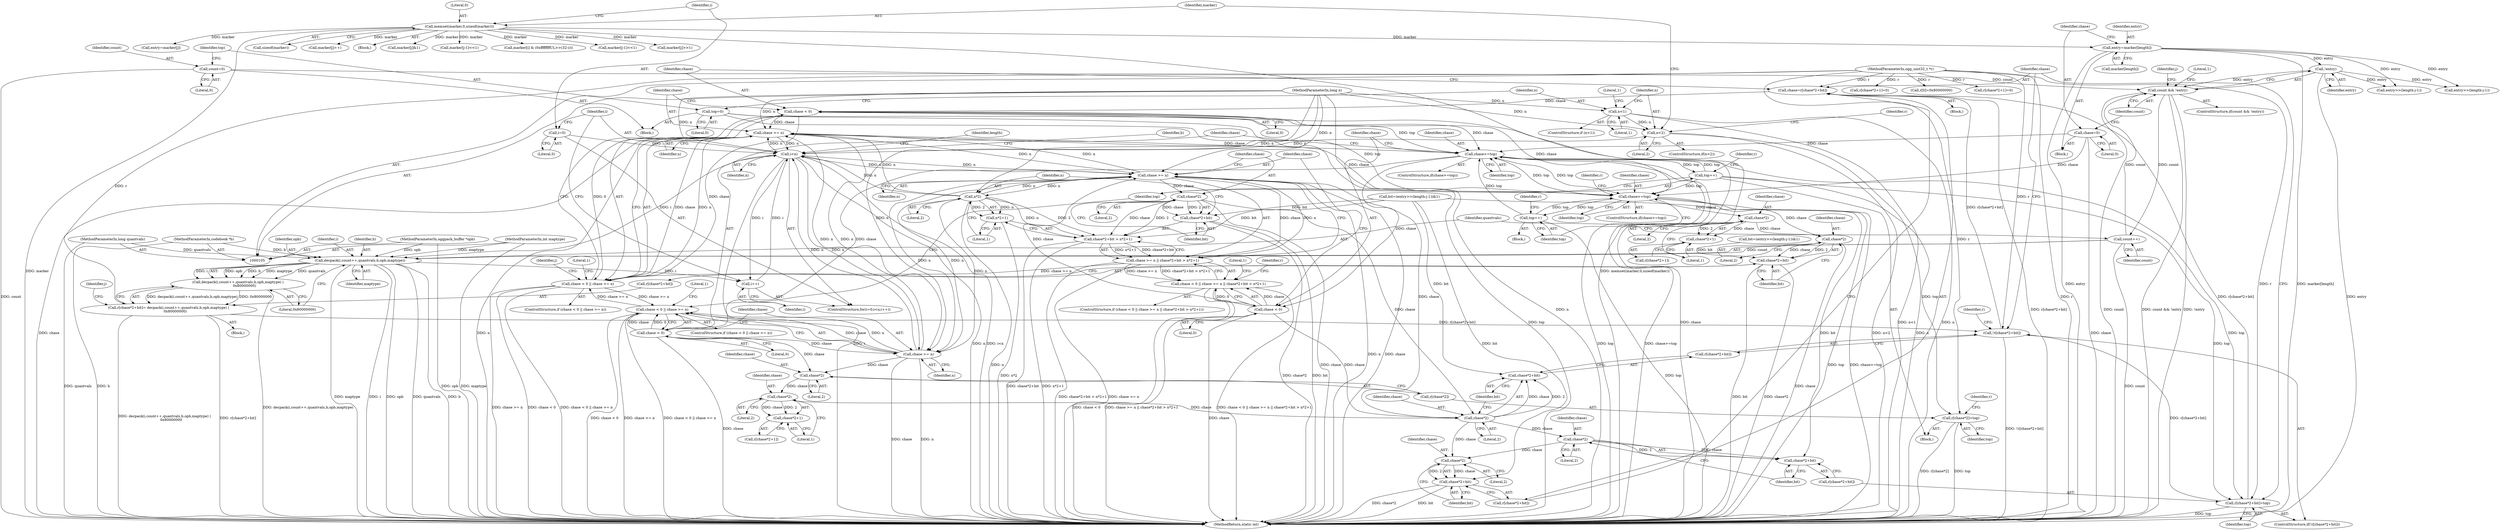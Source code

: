 digraph "0_Android_eeb4e45d5683f88488c083ecf142dc89bc3f0b47_0@array" {
"1000296" [label="(Call,chase=r[chase*2+bit])"];
"1000279" [label="(Call,!r[chase*2+bit])"];
"1000344" [label="(Call,r[chase*2+bit]= decpack(i,count++,quantvals,b,opb,maptype) |\n            0x80000000)"];
"1000352" [label="(Call,decpack(i,count++,quantvals,b,opb,maptype) |\n            0x80000000)"];
"1000353" [label="(Call,decpack(i,count++,quantvals,b,opb,maptype))"];
"1000152" [label="(Call,i<n)"];
"1000149" [label="(Call,i=0)"];
"1000155" [label="(Call,i++)"];
"1000310" [label="(Call,chase >= n)"];
"1000307" [label="(Call,chase < 0)"];
"1000296" [label="(Call,chase=r[chase*2+bit])"];
"1000287" [label="(Call,r[chase*2+bit]=top)"];
"1000223" [label="(Call,chase>=top)"];
"1000187" [label="(Call,chase=0)"];
"1000333" [label="(Call,top++)"];
"1000329" [label="(Call,chase>=top)"];
"1000121" [label="(Call,top=0)"];
"1000237" [label="(Call,top++)"];
"1000108" [label="(MethodParameterIn,ogg_uint32_t *r)"];
"1000262" [label="(Call,chase >= n)"];
"1000258" [label="(Call,chase < 0)"];
"1000272" [label="(Call,n*2)"];
"1000107" [label="(MethodParameterIn,long n)"];
"1000232" [label="(Call,chase >= n)"];
"1000229" [label="(Call,chase < 0)"];
"1000132" [label="(Call,n<2)"];
"1000126" [label="(Call,n<1)"];
"1000355" [label="(Call,count++)"];
"1000191" [label="(Call,count && !entry)"];
"1000117" [label="(Call,count=0)"];
"1000193" [label="(Call,!entry)"];
"1000181" [label="(Call,entry=marker[length])"];
"1000143" [label="(Call,memset(marker,0,sizeof(marker)))"];
"1000109" [label="(MethodParameterIn,long quantvals)"];
"1000110" [label="(MethodParameterIn,codebook *b)"];
"1000111" [label="(MethodParameterIn,oggpack_buffer *opb)"];
"1000112" [label="(MethodParameterIn,int maptype)"];
"1000228" [label="(Call,chase < 0 || chase >= n)"];
"1000306" [label="(Call,chase < 0 || chase >= n)"];
"1000261" [label="(Call,chase >= n || chase*2+bit > n*2+1)"];
"1000257" [label="(Call,chase < 0 || chase >= n || chase*2+bit > n*2+1)"];
"1000267" [label="(Call,chase*2)"];
"1000265" [label="(Call,chase*2+bit > n*2+1)"];
"1000266" [label="(Call,chase*2+bit)"];
"1000283" [label="(Call,chase*2)"];
"1000282" [label="(Call,chase*2+bit)"];
"1000291" [label="(Call,chase*2)"];
"1000290" [label="(Call,chase*2+bit)"];
"1000301" [label="(Call,chase*2)"];
"1000300" [label="(Call,chase*2+bit)"];
"1000271" [label="(Call,n*2+1)"];
"1000339" [label="(Call,chase*2)"];
"1000338" [label="(Call,chase*2+1)"];
"1000348" [label="(Call,chase*2)"];
"1000347" [label="(Call,chase*2+bit)"];
"1000242" [label="(Call,chase*2)"];
"1000250" [label="(Call,chase*2)"];
"1000249" [label="(Call,chase*2+1)"];
"1000239" [label="(Call,r[chase*2]=top)"];
"1000166" [label="(Block,)"];
"1000293" [label="(Literal,2)"];
"1000272" [label="(Call,n*2)"];
"1000121" [label="(Call,top=0)"];
"1000248" [label="(Identifier,r)"];
"1000242" [label="(Call,chase*2)"];
"1000130" [label="(Literal,1)"];
"1000246" [label="(Call,r[chase*2+1]=0)"];
"1000214" [label="(Call,entry>>(length-j-1))"];
"1000383" [label="(Call,marker[j-1]<<1)"];
"1000112" [label="(MethodParameterIn,int maptype)"];
"1000107" [label="(MethodParameterIn,long n)"];
"1000127" [label="(Identifier,n)"];
"1000263" [label="(Identifier,chase)"];
"1000450" [label="(Call,marker[i] & (0xffffffffUL>>(32-i)))"];
"1000304" [label="(Identifier,bit)"];
"1000262" [label="(Call,chase >= n)"];
"1000113" [label="(Block,)"];
"1000126" [label="(Call,n<1)"];
"1000356" [label="(Identifier,count)"];
"1000189" [label="(Literal,0)"];
"1000192" [label="(Identifier,count)"];
"1000424" [label="(Call,marker[j-1]<<1)"];
"1000290" [label="(Call,chase*2+bit)"];
"1000408" [label="(Call,marker[j]>>1)"];
"1000194" [label="(Identifier,entry)"];
"1000331" [label="(Identifier,top)"];
"1000277" [label="(Literal,1)"];
"1000311" [label="(Identifier,chase)"];
"1000118" [label="(Identifier,count)"];
"1000351" [label="(Identifier,bit)"];
"1000238" [label="(Identifier,top)"];
"1000209" [label="(Block,)"];
"1000296" [label="(Call,chase=r[chase*2+bit])"];
"1000132" [label="(Call,n<2)"];
"1000252" [label="(Literal,2)"];
"1000364" [label="(Identifier,j)"];
"1000415" [label="(Call,entry=marker[j])"];
"1000307" [label="(Call,chase < 0)"];
"1000353" [label="(Call,decpack(i,count++,quantvals,b,opb,maptype))"];
"1000260" [label="(Literal,0)"];
"1000234" [label="(Identifier,n)"];
"1000134" [label="(Literal,2)"];
"1000308" [label="(Identifier,chase)"];
"1000226" [label="(Block,)"];
"1000123" [label="(Literal,0)"];
"1000191" [label="(Call,count && !entry)"];
"1000268" [label="(Identifier,chase)"];
"1000197" [label="(Literal,1)"];
"1000320" [label="(Call,entry>>(length-j-1))"];
"1000284" [label="(Identifier,chase)"];
"1000187" [label="(Call,chase=0)"];
"1000315" [label="(Block,)"];
"1000346" [label="(Identifier,r)"];
"1000146" [label="(Call,sizeof(marker))"];
"1000294" [label="(Identifier,bit)"];
"1000464" [label="(MethodReturn,static int)"];
"1000291" [label="(Call,chase*2)"];
"1000251" [label="(Identifier,chase)"];
"1000287" [label="(Call,r[chase*2+bit]=top)"];
"1000259" [label="(Identifier,chase)"];
"1000208" [label="(Identifier,j)"];
"1000244" [label="(Literal,2)"];
"1000111" [label="(MethodParameterIn,oggpack_buffer *opb)"];
"1000249" [label="(Call,chase*2+1)"];
"1000330" [label="(Identifier,chase)"];
"1000148" [label="(ControlStructure,for(i=0;i<n;i++))"];
"1000237" [label="(Call,top++)"];
"1000261" [label="(Call,chase >= n || chase*2+bit > n*2+1)"];
"1000155" [label="(Call,i++)"];
"1000240" [label="(Call,r[chase*2])"];
"1000279" [label="(Call,!r[chase*2+bit])"];
"1000241" [label="(Identifier,r)"];
"1000349" [label="(Identifier,chase)"];
"1000332" [label="(Block,)"];
"1000282" [label="(Call,chase*2+bit)"];
"1000348" [label="(Call,chase*2)"];
"1000182" [label="(Identifier,entry)"];
"1000183" [label="(Call,marker[length])"];
"1000361" [label="(Literal,0x80000000)"];
"1000200" [label="(Identifier,j)"];
"1000264" [label="(Identifier,n)"];
"1000257" [label="(Call,chase < 0 || chase >= n || chase*2+bit > n*2+1)"];
"1000336" [label="(Call,r[chase*2+1])"];
"1000256" [label="(ControlStructure,if (chase < 0 || chase >= n || chase*2+bit > n*2+1))"];
"1000245" [label="(Identifier,top)"];
"1000143" [label="(Call,memset(marker,0,sizeof(marker)))"];
"1000136" [label="(Call,r[0]=0x80000000)"];
"1000224" [label="(Identifier,chase)"];
"1000131" [label="(ControlStructure,if(n<2))"];
"1000292" [label="(Identifier,chase)"];
"1000295" [label="(Identifier,top)"];
"1000352" [label="(Call,decpack(i,count++,quantvals,b,opb,maptype) |\n            0x80000000)"];
"1000340" [label="(Identifier,chase)"];
"1000302" [label="(Identifier,chase)"];
"1000297" [label="(Identifier,chase)"];
"1000156" [label="(Identifier,i)"];
"1000391" [label="(Call,marker[j]++)"];
"1000300" [label="(Call,chase*2+bit)"];
"1000359" [label="(Identifier,opb)"];
"1000110" [label="(MethodParameterIn,codebook *b)"];
"1000154" [label="(Identifier,n)"];
"1000149" [label="(Call,i=0)"];
"1000239" [label="(Call,r[chase*2]=top)"];
"1000354" [label="(Identifier,i)"];
"1000278" [label="(ControlStructure,if(!r[chase*2+bit]))"];
"1000142" [label="(Block,)"];
"1000335" [label="(Call,r[chase*2+1]=0)"];
"1000309" [label="(Literal,0)"];
"1000181" [label="(Call,entry=marker[length])"];
"1000329" [label="(Call,chase>=top)"];
"1000190" [label="(ControlStructure,if(count && !entry))"];
"1000305" [label="(ControlStructure,if (chase < 0 || chase >= n))"];
"1000258" [label="(Call,chase < 0)"];
"1000266" [label="(Call,chase*2+bit)"];
"1000301" [label="(Call,chase*2)"];
"1000153" [label="(Identifier,i)"];
"1000150" [label="(Identifier,i)"];
"1000151" [label="(Literal,0)"];
"1000108" [label="(MethodParameterIn,ogg_uint32_t *r)"];
"1000228" [label="(Call,chase < 0 || chase >= n)"];
"1000270" [label="(Identifier,bit)"];
"1000271" [label="(Call,n*2+1)"];
"1000227" [label="(ControlStructure,if (chase < 0 || chase >= n))"];
"1000342" [label="(Literal,1)"];
"1000160" [label="(Identifier,length)"];
"1000288" [label="(Call,r[chase*2+bit])"];
"1000243" [label="(Identifier,chase)"];
"1000436" [label="(Identifier,b)"];
"1000341" [label="(Literal,2)"];
"1000119" [label="(Literal,0)"];
"1000273" [label="(Identifier,n)"];
"1000338" [label="(Call,chase*2+1)"];
"1000275" [label="(Literal,1)"];
"1000231" [label="(Literal,0)"];
"1000236" [label="(Literal,1)"];
"1000344" [label="(Call,r[chase*2+bit]= decpack(i,count++,quantvals,b,opb,maptype) |\n            0x80000000)"];
"1000223" [label="(Call,chase>=top)"];
"1000109" [label="(MethodParameterIn,long quantvals)"];
"1000225" [label="(Identifier,top)"];
"1000317" [label="(Call,bit=(entry>>(length-j-1))&1)"];
"1000357" [label="(Identifier,quantvals)"];
"1000355" [label="(Call,count++)"];
"1000312" [label="(Identifier,n)"];
"1000193" [label="(Call,!entry)"];
"1000188" [label="(Identifier,chase)"];
"1000145" [label="(Literal,0)"];
"1000222" [label="(ControlStructure,if(chase>=top))"];
"1000117" [label="(Call,count=0)"];
"1000360" [label="(Identifier,maptype)"];
"1000280" [label="(Call,r[chase*2+bit])"];
"1000306" [label="(Call,chase < 0 || chase >= n)"];
"1000211" [label="(Call,bit=(entry>>(length-j-1))&1)"];
"1000125" [label="(ControlStructure,if (n<1))"];
"1000347" [label="(Call,chase*2+bit)"];
"1000122" [label="(Identifier,top)"];
"1000144" [label="(Identifier,marker)"];
"1000373" [label="(Call,marker[j]&1)"];
"1000233" [label="(Identifier,chase)"];
"1000289" [label="(Identifier,r)"];
"1000230" [label="(Identifier,chase)"];
"1000229" [label="(Call,chase < 0)"];
"1000232" [label="(Call,chase >= n)"];
"1000285" [label="(Literal,2)"];
"1000267" [label="(Call,chase*2)"];
"1000128" [label="(Literal,1)"];
"1000253" [label="(Literal,1)"];
"1000303" [label="(Literal,2)"];
"1000310" [label="(Call,chase >= n)"];
"1000334" [label="(Identifier,top)"];
"1000283" [label="(Call,chase*2)"];
"1000333" [label="(Call,top++)"];
"1000314" [label="(Literal,1)"];
"1000269" [label="(Literal,2)"];
"1000350" [label="(Literal,2)"];
"1000274" [label="(Literal,2)"];
"1000133" [label="(Identifier,n)"];
"1000358" [label="(Identifier,b)"];
"1000298" [label="(Call,r[chase*2+bit])"];
"1000281" [label="(Identifier,r)"];
"1000250" [label="(Call,chase*2)"];
"1000247" [label="(Call,r[chase*2+1])"];
"1000339" [label="(Call,chase*2)"];
"1000152" [label="(Call,i<n)"];
"1000286" [label="(Identifier,bit)"];
"1000328" [label="(ControlStructure,if(chase>=top))"];
"1000265" [label="(Call,chase*2+bit > n*2+1)"];
"1000138" [label="(Identifier,r)"];
"1000337" [label="(Identifier,r)"];
"1000345" [label="(Call,r[chase*2+bit])"];
"1000296" -> "1000209"  [label="AST: "];
"1000296" -> "1000298"  [label="CFG: "];
"1000297" -> "1000296"  [label="AST: "];
"1000298" -> "1000296"  [label="AST: "];
"1000308" -> "1000296"  [label="CFG: "];
"1000296" -> "1000464"  [label="DDG: r[chase*2+bit]"];
"1000279" -> "1000296"  [label="DDG: r[chase*2+bit]"];
"1000287" -> "1000296"  [label="DDG: r[chase*2+bit]"];
"1000108" -> "1000296"  [label="DDG: r"];
"1000296" -> "1000307"  [label="DDG: chase"];
"1000279" -> "1000278"  [label="AST: "];
"1000279" -> "1000280"  [label="CFG: "];
"1000280" -> "1000279"  [label="AST: "];
"1000289" -> "1000279"  [label="CFG: "];
"1000297" -> "1000279"  [label="CFG: "];
"1000279" -> "1000464"  [label="DDG: !r[chase*2+bit]"];
"1000344" -> "1000279"  [label="DDG: r[chase*2+bit]"];
"1000108" -> "1000279"  [label="DDG: r"];
"1000287" -> "1000279"  [label="DDG: r[chase*2+bit]"];
"1000344" -> "1000315"  [label="AST: "];
"1000344" -> "1000352"  [label="CFG: "];
"1000345" -> "1000344"  [label="AST: "];
"1000352" -> "1000344"  [label="AST: "];
"1000364" -> "1000344"  [label="CFG: "];
"1000344" -> "1000464"  [label="DDG: decpack(i,count++,quantvals,b,opb,maptype) |\n            0x80000000"];
"1000344" -> "1000464"  [label="DDG: r[chase*2+bit]"];
"1000352" -> "1000344"  [label="DDG: decpack(i,count++,quantvals,b,opb,maptype)"];
"1000352" -> "1000344"  [label="DDG: 0x80000000"];
"1000108" -> "1000344"  [label="DDG: r"];
"1000352" -> "1000361"  [label="CFG: "];
"1000353" -> "1000352"  [label="AST: "];
"1000361" -> "1000352"  [label="AST: "];
"1000352" -> "1000464"  [label="DDG: decpack(i,count++,quantvals,b,opb,maptype)"];
"1000353" -> "1000352"  [label="DDG: opb"];
"1000353" -> "1000352"  [label="DDG: b"];
"1000353" -> "1000352"  [label="DDG: maptype"];
"1000353" -> "1000352"  [label="DDG: quantvals"];
"1000353" -> "1000352"  [label="DDG: i"];
"1000353" -> "1000360"  [label="CFG: "];
"1000354" -> "1000353"  [label="AST: "];
"1000355" -> "1000353"  [label="AST: "];
"1000357" -> "1000353"  [label="AST: "];
"1000358" -> "1000353"  [label="AST: "];
"1000359" -> "1000353"  [label="AST: "];
"1000360" -> "1000353"  [label="AST: "];
"1000361" -> "1000353"  [label="CFG: "];
"1000353" -> "1000464"  [label="DDG: quantvals"];
"1000353" -> "1000464"  [label="DDG: b"];
"1000353" -> "1000464"  [label="DDG: maptype"];
"1000353" -> "1000464"  [label="DDG: i"];
"1000353" -> "1000464"  [label="DDG: opb"];
"1000353" -> "1000155"  [label="DDG: i"];
"1000152" -> "1000353"  [label="DDG: i"];
"1000355" -> "1000353"  [label="DDG: count"];
"1000109" -> "1000353"  [label="DDG: quantvals"];
"1000110" -> "1000353"  [label="DDG: b"];
"1000111" -> "1000353"  [label="DDG: opb"];
"1000112" -> "1000353"  [label="DDG: maptype"];
"1000152" -> "1000148"  [label="AST: "];
"1000152" -> "1000154"  [label="CFG: "];
"1000153" -> "1000152"  [label="AST: "];
"1000154" -> "1000152"  [label="AST: "];
"1000160" -> "1000152"  [label="CFG: "];
"1000436" -> "1000152"  [label="CFG: "];
"1000152" -> "1000464"  [label="DDG: i<n"];
"1000152" -> "1000464"  [label="DDG: i"];
"1000152" -> "1000464"  [label="DDG: n"];
"1000149" -> "1000152"  [label="DDG: i"];
"1000155" -> "1000152"  [label="DDG: i"];
"1000310" -> "1000152"  [label="DDG: n"];
"1000262" -> "1000152"  [label="DDG: n"];
"1000132" -> "1000152"  [label="DDG: n"];
"1000272" -> "1000152"  [label="DDG: n"];
"1000232" -> "1000152"  [label="DDG: n"];
"1000107" -> "1000152"  [label="DDG: n"];
"1000152" -> "1000155"  [label="DDG: i"];
"1000152" -> "1000232"  [label="DDG: n"];
"1000152" -> "1000262"  [label="DDG: n"];
"1000152" -> "1000310"  [label="DDG: n"];
"1000149" -> "1000148"  [label="AST: "];
"1000149" -> "1000151"  [label="CFG: "];
"1000150" -> "1000149"  [label="AST: "];
"1000151" -> "1000149"  [label="AST: "];
"1000153" -> "1000149"  [label="CFG: "];
"1000155" -> "1000148"  [label="AST: "];
"1000155" -> "1000156"  [label="CFG: "];
"1000156" -> "1000155"  [label="AST: "];
"1000153" -> "1000155"  [label="CFG: "];
"1000310" -> "1000306"  [label="AST: "];
"1000310" -> "1000312"  [label="CFG: "];
"1000311" -> "1000310"  [label="AST: "];
"1000312" -> "1000310"  [label="AST: "];
"1000306" -> "1000310"  [label="CFG: "];
"1000310" -> "1000464"  [label="DDG: n"];
"1000310" -> "1000464"  [label="DDG: chase"];
"1000310" -> "1000223"  [label="DDG: chase"];
"1000310" -> "1000232"  [label="DDG: n"];
"1000310" -> "1000262"  [label="DDG: n"];
"1000310" -> "1000306"  [label="DDG: chase"];
"1000310" -> "1000306"  [label="DDG: n"];
"1000307" -> "1000310"  [label="DDG: chase"];
"1000262" -> "1000310"  [label="DDG: n"];
"1000272" -> "1000310"  [label="DDG: n"];
"1000232" -> "1000310"  [label="DDG: n"];
"1000107" -> "1000310"  [label="DDG: n"];
"1000310" -> "1000329"  [label="DDG: chase"];
"1000307" -> "1000306"  [label="AST: "];
"1000307" -> "1000309"  [label="CFG: "];
"1000308" -> "1000307"  [label="AST: "];
"1000309" -> "1000307"  [label="AST: "];
"1000311" -> "1000307"  [label="CFG: "];
"1000306" -> "1000307"  [label="CFG: "];
"1000307" -> "1000464"  [label="DDG: chase"];
"1000307" -> "1000223"  [label="DDG: chase"];
"1000307" -> "1000306"  [label="DDG: chase"];
"1000307" -> "1000306"  [label="DDG: 0"];
"1000307" -> "1000329"  [label="DDG: chase"];
"1000287" -> "1000278"  [label="AST: "];
"1000287" -> "1000295"  [label="CFG: "];
"1000288" -> "1000287"  [label="AST: "];
"1000295" -> "1000287"  [label="AST: "];
"1000297" -> "1000287"  [label="CFG: "];
"1000287" -> "1000464"  [label="DDG: top"];
"1000223" -> "1000287"  [label="DDG: top"];
"1000237" -> "1000287"  [label="DDG: top"];
"1000108" -> "1000287"  [label="DDG: r"];
"1000223" -> "1000222"  [label="AST: "];
"1000223" -> "1000225"  [label="CFG: "];
"1000224" -> "1000223"  [label="AST: "];
"1000225" -> "1000223"  [label="AST: "];
"1000230" -> "1000223"  [label="CFG: "];
"1000259" -> "1000223"  [label="CFG: "];
"1000223" -> "1000464"  [label="DDG: top"];
"1000223" -> "1000464"  [label="DDG: chase>=top"];
"1000187" -> "1000223"  [label="DDG: chase"];
"1000333" -> "1000223"  [label="DDG: top"];
"1000121" -> "1000223"  [label="DDG: top"];
"1000329" -> "1000223"  [label="DDG: top"];
"1000237" -> "1000223"  [label="DDG: top"];
"1000223" -> "1000229"  [label="DDG: chase"];
"1000223" -> "1000237"  [label="DDG: top"];
"1000223" -> "1000258"  [label="DDG: chase"];
"1000223" -> "1000329"  [label="DDG: top"];
"1000187" -> "1000166"  [label="AST: "];
"1000187" -> "1000189"  [label="CFG: "];
"1000188" -> "1000187"  [label="AST: "];
"1000189" -> "1000187"  [label="AST: "];
"1000192" -> "1000187"  [label="CFG: "];
"1000187" -> "1000464"  [label="DDG: chase"];
"1000187" -> "1000329"  [label="DDG: chase"];
"1000333" -> "1000332"  [label="AST: "];
"1000333" -> "1000334"  [label="CFG: "];
"1000334" -> "1000333"  [label="AST: "];
"1000337" -> "1000333"  [label="CFG: "];
"1000333" -> "1000464"  [label="DDG: top"];
"1000333" -> "1000329"  [label="DDG: top"];
"1000329" -> "1000333"  [label="DDG: top"];
"1000329" -> "1000328"  [label="AST: "];
"1000329" -> "1000331"  [label="CFG: "];
"1000330" -> "1000329"  [label="AST: "];
"1000331" -> "1000329"  [label="AST: "];
"1000334" -> "1000329"  [label="CFG: "];
"1000346" -> "1000329"  [label="CFG: "];
"1000329" -> "1000464"  [label="DDG: top"];
"1000329" -> "1000464"  [label="DDG: chase>=top"];
"1000121" -> "1000329"  [label="DDG: top"];
"1000237" -> "1000329"  [label="DDG: top"];
"1000329" -> "1000339"  [label="DDG: chase"];
"1000329" -> "1000348"  [label="DDG: chase"];
"1000121" -> "1000113"  [label="AST: "];
"1000121" -> "1000123"  [label="CFG: "];
"1000122" -> "1000121"  [label="AST: "];
"1000123" -> "1000121"  [label="AST: "];
"1000127" -> "1000121"  [label="CFG: "];
"1000121" -> "1000464"  [label="DDG: top"];
"1000237" -> "1000226"  [label="AST: "];
"1000237" -> "1000238"  [label="CFG: "];
"1000238" -> "1000237"  [label="AST: "];
"1000241" -> "1000237"  [label="CFG: "];
"1000237" -> "1000239"  [label="DDG: top"];
"1000108" -> "1000105"  [label="AST: "];
"1000108" -> "1000464"  [label="DDG: r"];
"1000108" -> "1000136"  [label="DDG: r"];
"1000108" -> "1000239"  [label="DDG: r"];
"1000108" -> "1000246"  [label="DDG: r"];
"1000108" -> "1000335"  [label="DDG: r"];
"1000262" -> "1000261"  [label="AST: "];
"1000262" -> "1000264"  [label="CFG: "];
"1000263" -> "1000262"  [label="AST: "];
"1000264" -> "1000262"  [label="AST: "];
"1000268" -> "1000262"  [label="CFG: "];
"1000261" -> "1000262"  [label="CFG: "];
"1000262" -> "1000464"  [label="DDG: n"];
"1000262" -> "1000464"  [label="DDG: chase"];
"1000262" -> "1000232"  [label="DDG: n"];
"1000262" -> "1000261"  [label="DDG: chase"];
"1000262" -> "1000261"  [label="DDG: n"];
"1000258" -> "1000262"  [label="DDG: chase"];
"1000272" -> "1000262"  [label="DDG: n"];
"1000232" -> "1000262"  [label="DDG: n"];
"1000107" -> "1000262"  [label="DDG: n"];
"1000262" -> "1000267"  [label="DDG: chase"];
"1000262" -> "1000272"  [label="DDG: n"];
"1000262" -> "1000283"  [label="DDG: chase"];
"1000258" -> "1000257"  [label="AST: "];
"1000258" -> "1000260"  [label="CFG: "];
"1000259" -> "1000258"  [label="AST: "];
"1000260" -> "1000258"  [label="AST: "];
"1000263" -> "1000258"  [label="CFG: "];
"1000257" -> "1000258"  [label="CFG: "];
"1000258" -> "1000464"  [label="DDG: chase"];
"1000258" -> "1000257"  [label="DDG: chase"];
"1000258" -> "1000257"  [label="DDG: 0"];
"1000258" -> "1000283"  [label="DDG: chase"];
"1000272" -> "1000271"  [label="AST: "];
"1000272" -> "1000274"  [label="CFG: "];
"1000273" -> "1000272"  [label="AST: "];
"1000274" -> "1000272"  [label="AST: "];
"1000275" -> "1000272"  [label="CFG: "];
"1000272" -> "1000464"  [label="DDG: n"];
"1000272" -> "1000232"  [label="DDG: n"];
"1000272" -> "1000265"  [label="DDG: n"];
"1000272" -> "1000265"  [label="DDG: 2"];
"1000272" -> "1000271"  [label="DDG: n"];
"1000272" -> "1000271"  [label="DDG: 2"];
"1000107" -> "1000272"  [label="DDG: n"];
"1000107" -> "1000105"  [label="AST: "];
"1000107" -> "1000464"  [label="DDG: n"];
"1000107" -> "1000126"  [label="DDG: n"];
"1000107" -> "1000132"  [label="DDG: n"];
"1000107" -> "1000232"  [label="DDG: n"];
"1000232" -> "1000228"  [label="AST: "];
"1000232" -> "1000234"  [label="CFG: "];
"1000233" -> "1000232"  [label="AST: "];
"1000234" -> "1000232"  [label="AST: "];
"1000228" -> "1000232"  [label="CFG: "];
"1000232" -> "1000464"  [label="DDG: chase"];
"1000232" -> "1000464"  [label="DDG: n"];
"1000232" -> "1000228"  [label="DDG: chase"];
"1000232" -> "1000228"  [label="DDG: n"];
"1000229" -> "1000232"  [label="DDG: chase"];
"1000232" -> "1000242"  [label="DDG: chase"];
"1000229" -> "1000228"  [label="AST: "];
"1000229" -> "1000231"  [label="CFG: "];
"1000230" -> "1000229"  [label="AST: "];
"1000231" -> "1000229"  [label="AST: "];
"1000233" -> "1000229"  [label="CFG: "];
"1000228" -> "1000229"  [label="CFG: "];
"1000229" -> "1000464"  [label="DDG: chase"];
"1000229" -> "1000228"  [label="DDG: chase"];
"1000229" -> "1000228"  [label="DDG: 0"];
"1000229" -> "1000242"  [label="DDG: chase"];
"1000132" -> "1000131"  [label="AST: "];
"1000132" -> "1000134"  [label="CFG: "];
"1000133" -> "1000132"  [label="AST: "];
"1000134" -> "1000132"  [label="AST: "];
"1000138" -> "1000132"  [label="CFG: "];
"1000144" -> "1000132"  [label="CFG: "];
"1000132" -> "1000464"  [label="DDG: n<2"];
"1000132" -> "1000464"  [label="DDG: n"];
"1000126" -> "1000132"  [label="DDG: n"];
"1000126" -> "1000125"  [label="AST: "];
"1000126" -> "1000128"  [label="CFG: "];
"1000127" -> "1000126"  [label="AST: "];
"1000128" -> "1000126"  [label="AST: "];
"1000130" -> "1000126"  [label="CFG: "];
"1000133" -> "1000126"  [label="CFG: "];
"1000126" -> "1000464"  [label="DDG: n<1"];
"1000126" -> "1000464"  [label="DDG: n"];
"1000355" -> "1000356"  [label="CFG: "];
"1000356" -> "1000355"  [label="AST: "];
"1000357" -> "1000355"  [label="CFG: "];
"1000355" -> "1000464"  [label="DDG: count"];
"1000355" -> "1000191"  [label="DDG: count"];
"1000191" -> "1000355"  [label="DDG: count"];
"1000191" -> "1000190"  [label="AST: "];
"1000191" -> "1000192"  [label="CFG: "];
"1000191" -> "1000193"  [label="CFG: "];
"1000192" -> "1000191"  [label="AST: "];
"1000193" -> "1000191"  [label="AST: "];
"1000197" -> "1000191"  [label="CFG: "];
"1000200" -> "1000191"  [label="CFG: "];
"1000191" -> "1000464"  [label="DDG: count && !entry"];
"1000191" -> "1000464"  [label="DDG: !entry"];
"1000191" -> "1000464"  [label="DDG: count"];
"1000117" -> "1000191"  [label="DDG: count"];
"1000193" -> "1000191"  [label="DDG: entry"];
"1000117" -> "1000113"  [label="AST: "];
"1000117" -> "1000119"  [label="CFG: "];
"1000118" -> "1000117"  [label="AST: "];
"1000119" -> "1000117"  [label="AST: "];
"1000122" -> "1000117"  [label="CFG: "];
"1000117" -> "1000464"  [label="DDG: count"];
"1000193" -> "1000194"  [label="CFG: "];
"1000194" -> "1000193"  [label="AST: "];
"1000193" -> "1000464"  [label="DDG: entry"];
"1000181" -> "1000193"  [label="DDG: entry"];
"1000193" -> "1000214"  [label="DDG: entry"];
"1000193" -> "1000320"  [label="DDG: entry"];
"1000181" -> "1000166"  [label="AST: "];
"1000181" -> "1000183"  [label="CFG: "];
"1000182" -> "1000181"  [label="AST: "];
"1000183" -> "1000181"  [label="AST: "];
"1000188" -> "1000181"  [label="CFG: "];
"1000181" -> "1000464"  [label="DDG: entry"];
"1000181" -> "1000464"  [label="DDG: marker[length]"];
"1000143" -> "1000181"  [label="DDG: marker"];
"1000181" -> "1000214"  [label="DDG: entry"];
"1000181" -> "1000320"  [label="DDG: entry"];
"1000143" -> "1000142"  [label="AST: "];
"1000143" -> "1000146"  [label="CFG: "];
"1000144" -> "1000143"  [label="AST: "];
"1000145" -> "1000143"  [label="AST: "];
"1000146" -> "1000143"  [label="AST: "];
"1000150" -> "1000143"  [label="CFG: "];
"1000143" -> "1000464"  [label="DDG: marker"];
"1000143" -> "1000464"  [label="DDG: memset(marker,0,sizeof(marker))"];
"1000143" -> "1000373"  [label="DDG: marker"];
"1000143" -> "1000383"  [label="DDG: marker"];
"1000143" -> "1000391"  [label="DDG: marker"];
"1000143" -> "1000408"  [label="DDG: marker"];
"1000143" -> "1000415"  [label="DDG: marker"];
"1000143" -> "1000424"  [label="DDG: marker"];
"1000143" -> "1000450"  [label="DDG: marker"];
"1000109" -> "1000105"  [label="AST: "];
"1000109" -> "1000464"  [label="DDG: quantvals"];
"1000110" -> "1000105"  [label="AST: "];
"1000110" -> "1000464"  [label="DDG: b"];
"1000111" -> "1000105"  [label="AST: "];
"1000111" -> "1000464"  [label="DDG: opb"];
"1000112" -> "1000105"  [label="AST: "];
"1000112" -> "1000464"  [label="DDG: maptype"];
"1000228" -> "1000227"  [label="AST: "];
"1000236" -> "1000228"  [label="CFG: "];
"1000238" -> "1000228"  [label="CFG: "];
"1000228" -> "1000464"  [label="DDG: chase < 0 || chase >= n"];
"1000228" -> "1000464"  [label="DDG: chase < 0"];
"1000228" -> "1000464"  [label="DDG: chase >= n"];
"1000306" -> "1000228"  [label="DDG: chase >= n"];
"1000228" -> "1000306"  [label="DDG: chase >= n"];
"1000306" -> "1000305"  [label="AST: "];
"1000314" -> "1000306"  [label="CFG: "];
"1000208" -> "1000306"  [label="CFG: "];
"1000306" -> "1000464"  [label="DDG: chase >= n"];
"1000306" -> "1000464"  [label="DDG: chase < 0"];
"1000306" -> "1000464"  [label="DDG: chase < 0 || chase >= n"];
"1000261" -> "1000306"  [label="DDG: chase >= n"];
"1000261" -> "1000257"  [label="AST: "];
"1000261" -> "1000265"  [label="CFG: "];
"1000265" -> "1000261"  [label="AST: "];
"1000257" -> "1000261"  [label="CFG: "];
"1000261" -> "1000464"  [label="DDG: chase*2+bit > n*2+1"];
"1000261" -> "1000464"  [label="DDG: chase >= n"];
"1000261" -> "1000257"  [label="DDG: chase >= n"];
"1000261" -> "1000257"  [label="DDG: chase*2+bit > n*2+1"];
"1000265" -> "1000261"  [label="DDG: chase*2+bit"];
"1000265" -> "1000261"  [label="DDG: n*2+1"];
"1000257" -> "1000256"  [label="AST: "];
"1000277" -> "1000257"  [label="CFG: "];
"1000281" -> "1000257"  [label="CFG: "];
"1000257" -> "1000464"  [label="DDG: chase < 0"];
"1000257" -> "1000464"  [label="DDG: chase < 0 || chase >= n || chase*2+bit > n*2+1"];
"1000257" -> "1000464"  [label="DDG: chase >= n || chase*2+bit > n*2+1"];
"1000267" -> "1000266"  [label="AST: "];
"1000267" -> "1000269"  [label="CFG: "];
"1000268" -> "1000267"  [label="AST: "];
"1000269" -> "1000267"  [label="AST: "];
"1000270" -> "1000267"  [label="CFG: "];
"1000267" -> "1000464"  [label="DDG: chase"];
"1000267" -> "1000265"  [label="DDG: chase"];
"1000267" -> "1000265"  [label="DDG: 2"];
"1000267" -> "1000266"  [label="DDG: chase"];
"1000267" -> "1000266"  [label="DDG: 2"];
"1000267" -> "1000283"  [label="DDG: chase"];
"1000265" -> "1000271"  [label="CFG: "];
"1000266" -> "1000265"  [label="AST: "];
"1000271" -> "1000265"  [label="AST: "];
"1000265" -> "1000464"  [label="DDG: chase*2+bit"];
"1000265" -> "1000464"  [label="DDG: n*2+1"];
"1000211" -> "1000265"  [label="DDG: bit"];
"1000266" -> "1000270"  [label="CFG: "];
"1000270" -> "1000266"  [label="AST: "];
"1000273" -> "1000266"  [label="CFG: "];
"1000266" -> "1000464"  [label="DDG: chase*2"];
"1000266" -> "1000464"  [label="DDG: bit"];
"1000211" -> "1000266"  [label="DDG: bit"];
"1000283" -> "1000282"  [label="AST: "];
"1000283" -> "1000285"  [label="CFG: "];
"1000284" -> "1000283"  [label="AST: "];
"1000285" -> "1000283"  [label="AST: "];
"1000286" -> "1000283"  [label="CFG: "];
"1000283" -> "1000282"  [label="DDG: chase"];
"1000283" -> "1000282"  [label="DDG: 2"];
"1000250" -> "1000283"  [label="DDG: chase"];
"1000283" -> "1000291"  [label="DDG: chase"];
"1000283" -> "1000301"  [label="DDG: chase"];
"1000282" -> "1000280"  [label="AST: "];
"1000282" -> "1000286"  [label="CFG: "];
"1000286" -> "1000282"  [label="AST: "];
"1000280" -> "1000282"  [label="CFG: "];
"1000211" -> "1000282"  [label="DDG: bit"];
"1000291" -> "1000290"  [label="AST: "];
"1000291" -> "1000293"  [label="CFG: "];
"1000292" -> "1000291"  [label="AST: "];
"1000293" -> "1000291"  [label="AST: "];
"1000294" -> "1000291"  [label="CFG: "];
"1000291" -> "1000290"  [label="DDG: chase"];
"1000291" -> "1000290"  [label="DDG: 2"];
"1000291" -> "1000301"  [label="DDG: chase"];
"1000290" -> "1000288"  [label="AST: "];
"1000290" -> "1000294"  [label="CFG: "];
"1000294" -> "1000290"  [label="AST: "];
"1000288" -> "1000290"  [label="CFG: "];
"1000211" -> "1000290"  [label="DDG: bit"];
"1000301" -> "1000300"  [label="AST: "];
"1000301" -> "1000303"  [label="CFG: "];
"1000302" -> "1000301"  [label="AST: "];
"1000303" -> "1000301"  [label="AST: "];
"1000304" -> "1000301"  [label="CFG: "];
"1000301" -> "1000300"  [label="DDG: chase"];
"1000301" -> "1000300"  [label="DDG: 2"];
"1000300" -> "1000298"  [label="AST: "];
"1000300" -> "1000304"  [label="CFG: "];
"1000304" -> "1000300"  [label="AST: "];
"1000298" -> "1000300"  [label="CFG: "];
"1000300" -> "1000464"  [label="DDG: bit"];
"1000300" -> "1000464"  [label="DDG: chase*2"];
"1000211" -> "1000300"  [label="DDG: bit"];
"1000271" -> "1000275"  [label="CFG: "];
"1000275" -> "1000271"  [label="AST: "];
"1000271" -> "1000464"  [label="DDG: n*2"];
"1000339" -> "1000338"  [label="AST: "];
"1000339" -> "1000341"  [label="CFG: "];
"1000340" -> "1000339"  [label="AST: "];
"1000341" -> "1000339"  [label="AST: "];
"1000342" -> "1000339"  [label="CFG: "];
"1000339" -> "1000338"  [label="DDG: chase"];
"1000339" -> "1000338"  [label="DDG: 2"];
"1000339" -> "1000348"  [label="DDG: chase"];
"1000338" -> "1000336"  [label="AST: "];
"1000338" -> "1000342"  [label="CFG: "];
"1000342" -> "1000338"  [label="AST: "];
"1000336" -> "1000338"  [label="CFG: "];
"1000348" -> "1000347"  [label="AST: "];
"1000348" -> "1000350"  [label="CFG: "];
"1000349" -> "1000348"  [label="AST: "];
"1000350" -> "1000348"  [label="AST: "];
"1000351" -> "1000348"  [label="CFG: "];
"1000348" -> "1000464"  [label="DDG: chase"];
"1000348" -> "1000347"  [label="DDG: chase"];
"1000348" -> "1000347"  [label="DDG: 2"];
"1000347" -> "1000345"  [label="AST: "];
"1000347" -> "1000351"  [label="CFG: "];
"1000351" -> "1000347"  [label="AST: "];
"1000345" -> "1000347"  [label="CFG: "];
"1000347" -> "1000464"  [label="DDG: bit"];
"1000347" -> "1000464"  [label="DDG: chase*2"];
"1000317" -> "1000347"  [label="DDG: bit"];
"1000242" -> "1000240"  [label="AST: "];
"1000242" -> "1000244"  [label="CFG: "];
"1000243" -> "1000242"  [label="AST: "];
"1000244" -> "1000242"  [label="AST: "];
"1000240" -> "1000242"  [label="CFG: "];
"1000242" -> "1000250"  [label="DDG: chase"];
"1000250" -> "1000249"  [label="AST: "];
"1000250" -> "1000252"  [label="CFG: "];
"1000251" -> "1000250"  [label="AST: "];
"1000252" -> "1000250"  [label="AST: "];
"1000253" -> "1000250"  [label="CFG: "];
"1000250" -> "1000249"  [label="DDG: chase"];
"1000250" -> "1000249"  [label="DDG: 2"];
"1000249" -> "1000247"  [label="AST: "];
"1000249" -> "1000253"  [label="CFG: "];
"1000253" -> "1000249"  [label="AST: "];
"1000247" -> "1000249"  [label="CFG: "];
"1000239" -> "1000226"  [label="AST: "];
"1000239" -> "1000245"  [label="CFG: "];
"1000240" -> "1000239"  [label="AST: "];
"1000245" -> "1000239"  [label="AST: "];
"1000248" -> "1000239"  [label="CFG: "];
"1000239" -> "1000464"  [label="DDG: r[chase*2]"];
"1000239" -> "1000464"  [label="DDG: top"];
}
